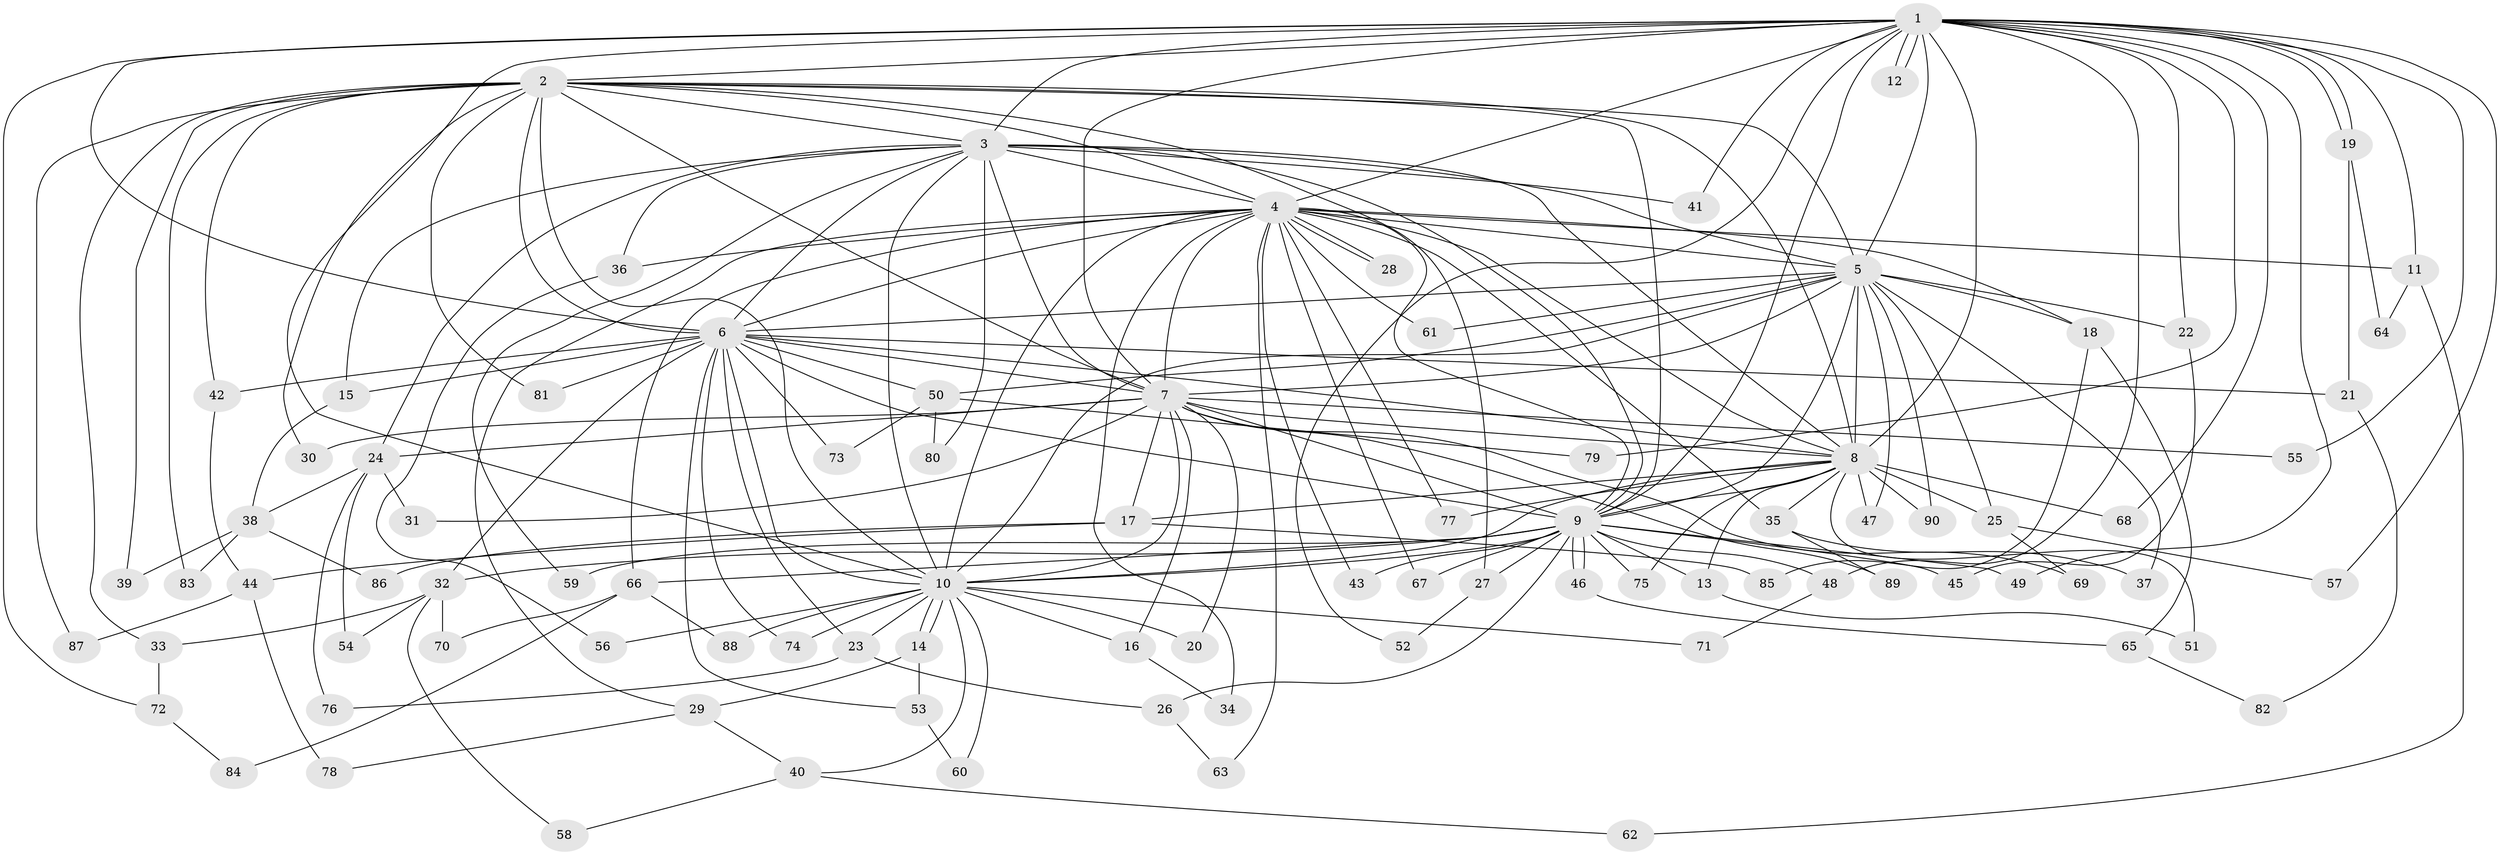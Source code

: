 // coarse degree distribution, {22: 0.015625, 15: 0.015625, 17: 0.03125, 28: 0.015625, 16: 0.03125, 20: 0.015625, 19: 0.015625, 4: 0.09375, 2: 0.453125, 6: 0.03125, 3: 0.21875, 5: 0.0625}
// Generated by graph-tools (version 1.1) at 2025/41/03/06/25 10:41:37]
// undirected, 90 vertices, 205 edges
graph export_dot {
graph [start="1"]
  node [color=gray90,style=filled];
  1;
  2;
  3;
  4;
  5;
  6;
  7;
  8;
  9;
  10;
  11;
  12;
  13;
  14;
  15;
  16;
  17;
  18;
  19;
  20;
  21;
  22;
  23;
  24;
  25;
  26;
  27;
  28;
  29;
  30;
  31;
  32;
  33;
  34;
  35;
  36;
  37;
  38;
  39;
  40;
  41;
  42;
  43;
  44;
  45;
  46;
  47;
  48;
  49;
  50;
  51;
  52;
  53;
  54;
  55;
  56;
  57;
  58;
  59;
  60;
  61;
  62;
  63;
  64;
  65;
  66;
  67;
  68;
  69;
  70;
  71;
  72;
  73;
  74;
  75;
  76;
  77;
  78;
  79;
  80;
  81;
  82;
  83;
  84;
  85;
  86;
  87;
  88;
  89;
  90;
  1 -- 2;
  1 -- 3;
  1 -- 4;
  1 -- 5;
  1 -- 6;
  1 -- 7;
  1 -- 8;
  1 -- 9;
  1 -- 10;
  1 -- 11;
  1 -- 12;
  1 -- 12;
  1 -- 19;
  1 -- 19;
  1 -- 22;
  1 -- 41;
  1 -- 48;
  1 -- 49;
  1 -- 52;
  1 -- 55;
  1 -- 57;
  1 -- 68;
  1 -- 72;
  1 -- 79;
  2 -- 3;
  2 -- 4;
  2 -- 5;
  2 -- 6;
  2 -- 7;
  2 -- 8;
  2 -- 9;
  2 -- 10;
  2 -- 27;
  2 -- 30;
  2 -- 33;
  2 -- 39;
  2 -- 42;
  2 -- 81;
  2 -- 83;
  2 -- 87;
  3 -- 4;
  3 -- 5;
  3 -- 6;
  3 -- 7;
  3 -- 8;
  3 -- 9;
  3 -- 10;
  3 -- 15;
  3 -- 24;
  3 -- 36;
  3 -- 41;
  3 -- 59;
  3 -- 80;
  4 -- 5;
  4 -- 6;
  4 -- 7;
  4 -- 8;
  4 -- 9;
  4 -- 10;
  4 -- 11;
  4 -- 18;
  4 -- 28;
  4 -- 28;
  4 -- 29;
  4 -- 34;
  4 -- 35;
  4 -- 36;
  4 -- 43;
  4 -- 61;
  4 -- 63;
  4 -- 66;
  4 -- 67;
  4 -- 77;
  5 -- 6;
  5 -- 7;
  5 -- 8;
  5 -- 9;
  5 -- 10;
  5 -- 18;
  5 -- 22;
  5 -- 25;
  5 -- 37;
  5 -- 47;
  5 -- 50;
  5 -- 61;
  5 -- 90;
  6 -- 7;
  6 -- 8;
  6 -- 9;
  6 -- 10;
  6 -- 15;
  6 -- 21;
  6 -- 23;
  6 -- 32;
  6 -- 42;
  6 -- 50;
  6 -- 53;
  6 -- 73;
  6 -- 74;
  6 -- 81;
  7 -- 8;
  7 -- 9;
  7 -- 10;
  7 -- 16;
  7 -- 17;
  7 -- 20;
  7 -- 24;
  7 -- 30;
  7 -- 31;
  7 -- 55;
  7 -- 69;
  7 -- 89;
  8 -- 9;
  8 -- 10;
  8 -- 13;
  8 -- 17;
  8 -- 25;
  8 -- 35;
  8 -- 47;
  8 -- 51;
  8 -- 68;
  8 -- 75;
  8 -- 77;
  8 -- 90;
  9 -- 10;
  9 -- 13;
  9 -- 26;
  9 -- 27;
  9 -- 32;
  9 -- 43;
  9 -- 45;
  9 -- 46;
  9 -- 46;
  9 -- 48;
  9 -- 49;
  9 -- 59;
  9 -- 66;
  9 -- 67;
  9 -- 75;
  10 -- 14;
  10 -- 14;
  10 -- 16;
  10 -- 20;
  10 -- 23;
  10 -- 40;
  10 -- 56;
  10 -- 60;
  10 -- 71;
  10 -- 74;
  10 -- 88;
  11 -- 62;
  11 -- 64;
  13 -- 51;
  14 -- 29;
  14 -- 53;
  15 -- 38;
  16 -- 34;
  17 -- 44;
  17 -- 85;
  17 -- 86;
  18 -- 65;
  18 -- 85;
  19 -- 21;
  19 -- 64;
  21 -- 82;
  22 -- 45;
  23 -- 26;
  23 -- 76;
  24 -- 31;
  24 -- 38;
  24 -- 54;
  24 -- 76;
  25 -- 57;
  25 -- 69;
  26 -- 63;
  27 -- 52;
  29 -- 40;
  29 -- 78;
  32 -- 33;
  32 -- 54;
  32 -- 58;
  32 -- 70;
  33 -- 72;
  35 -- 37;
  35 -- 89;
  36 -- 56;
  38 -- 39;
  38 -- 83;
  38 -- 86;
  40 -- 58;
  40 -- 62;
  42 -- 44;
  44 -- 78;
  44 -- 87;
  46 -- 65;
  48 -- 71;
  50 -- 73;
  50 -- 79;
  50 -- 80;
  53 -- 60;
  65 -- 82;
  66 -- 70;
  66 -- 84;
  66 -- 88;
  72 -- 84;
}
